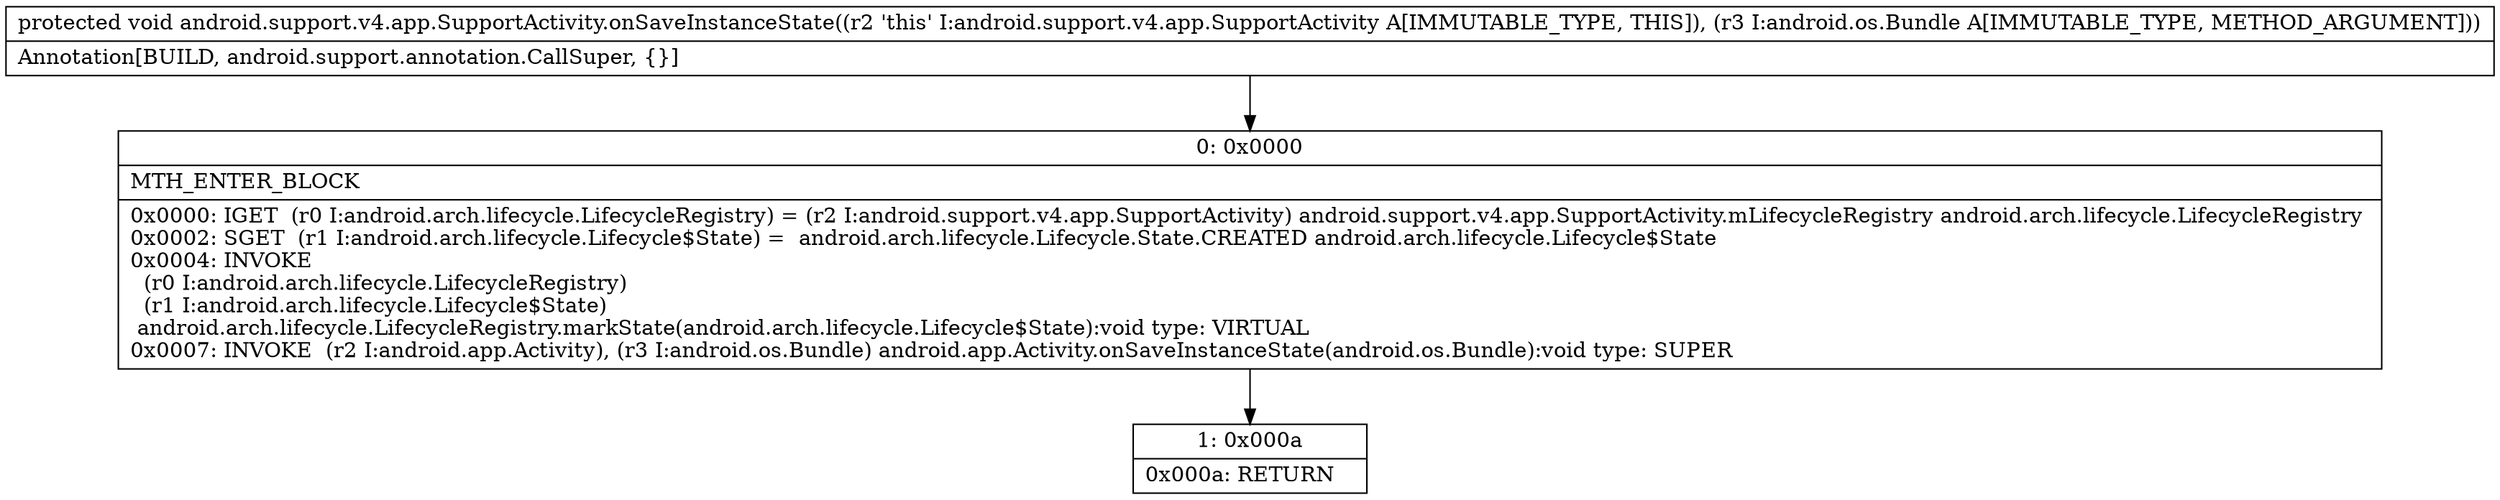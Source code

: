 digraph "CFG forandroid.support.v4.app.SupportActivity.onSaveInstanceState(Landroid\/os\/Bundle;)V" {
Node_0 [shape=record,label="{0\:\ 0x0000|MTH_ENTER_BLOCK\l|0x0000: IGET  (r0 I:android.arch.lifecycle.LifecycleRegistry) = (r2 I:android.support.v4.app.SupportActivity) android.support.v4.app.SupportActivity.mLifecycleRegistry android.arch.lifecycle.LifecycleRegistry \l0x0002: SGET  (r1 I:android.arch.lifecycle.Lifecycle$State) =  android.arch.lifecycle.Lifecycle.State.CREATED android.arch.lifecycle.Lifecycle$State \l0x0004: INVOKE  \l  (r0 I:android.arch.lifecycle.LifecycleRegistry)\l  (r1 I:android.arch.lifecycle.Lifecycle$State)\l android.arch.lifecycle.LifecycleRegistry.markState(android.arch.lifecycle.Lifecycle$State):void type: VIRTUAL \l0x0007: INVOKE  (r2 I:android.app.Activity), (r3 I:android.os.Bundle) android.app.Activity.onSaveInstanceState(android.os.Bundle):void type: SUPER \l}"];
Node_1 [shape=record,label="{1\:\ 0x000a|0x000a: RETURN   \l}"];
MethodNode[shape=record,label="{protected void android.support.v4.app.SupportActivity.onSaveInstanceState((r2 'this' I:android.support.v4.app.SupportActivity A[IMMUTABLE_TYPE, THIS]), (r3 I:android.os.Bundle A[IMMUTABLE_TYPE, METHOD_ARGUMENT]))  | Annotation[BUILD, android.support.annotation.CallSuper, \{\}]\l}"];
MethodNode -> Node_0;
Node_0 -> Node_1;
}

